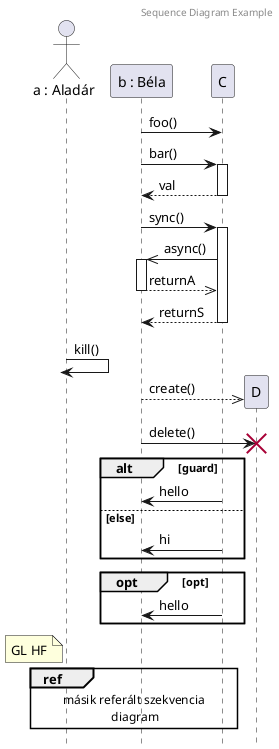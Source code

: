 @startuml sequenceExample
header Sequence Diagram Example

hide footbox

' lehet előre deklarálni résztvevőket '
actor A as "a : Aladár"
participant B as "b : Béla"

' de utólag is '
B -> C : foo()

' lehet aktiválni és leállítani '
B -> C ++ : bar()
return val

' vagy automatizálni'
autoactivate on

' nyíl típusok '
B -> C : sync()
C ->> B : async()
return returnA
return returnS

A -> A  -- :  kill()

create D
B -->> D : create()


B -> D -- : delete()
destroy D

autoactivate off
' viselkedés dolgok '

alt guard
C -> B -- : hello
else else
C -> B -- : hi
end

opt opt
C -> B -- : hello
end

note left of A
  GL HF
end note

ref over C, B, A
  másik referált szekvencia
   diagram
end ref

@enduml
